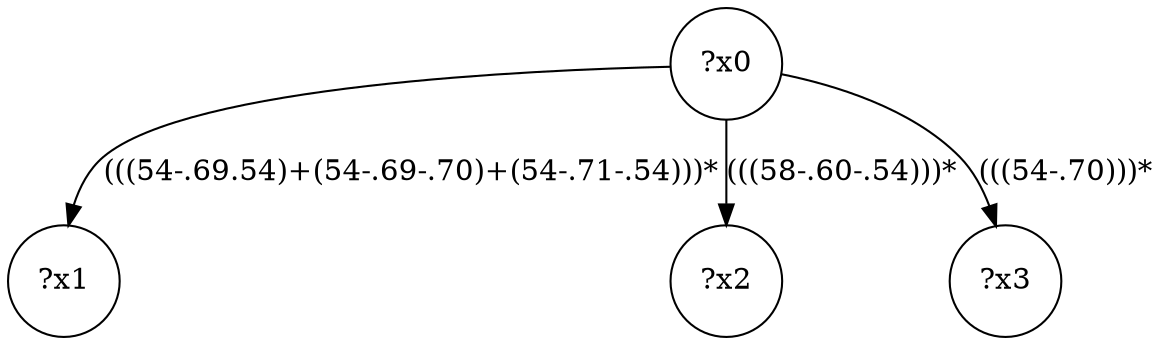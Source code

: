 digraph g {
	x0 [shape=circle, label="?x0"];
	x1 [shape=circle, label="?x1"];
	x0 -> x1 [label="(((54-.69.54)+(54-.69-.70)+(54-.71-.54)))*"];
	x2 [shape=circle, label="?x2"];
	x0 -> x2 [label="(((58-.60-.54)))*"];
	x3 [shape=circle, label="?x3"];
	x0 -> x3 [label="(((54-.70)))*"];
}
